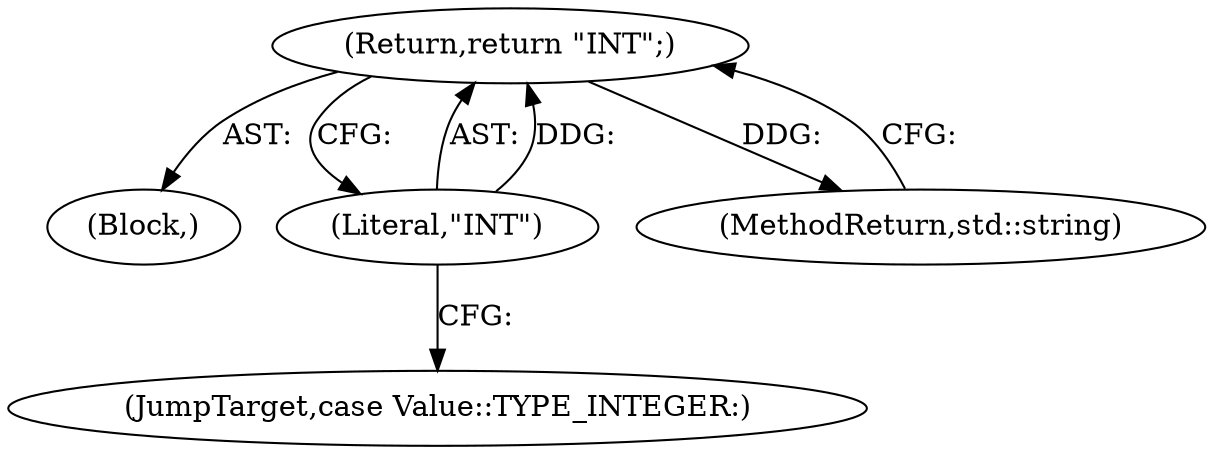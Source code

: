 digraph "1_Chrome_4ab22cfc619ee8ff17a8c50e289ec3b30731ceba_15@del" {
"1000113" [label="(Return,return \"INT\";)"];
"1000114" [label="(Literal,\"INT\")"];
"1000105" [label="(Block,)"];
"1000114" [label="(Literal,\"INT\")"];
"1000113" [label="(Return,return \"INT\";)"];
"1000112" [label="(JumpTarget,case Value::TYPE_INTEGER:)"];
"1000133" [label="(MethodReturn,std::string)"];
"1000113" -> "1000105"  [label="AST: "];
"1000113" -> "1000114"  [label="CFG: "];
"1000114" -> "1000113"  [label="AST: "];
"1000133" -> "1000113"  [label="CFG: "];
"1000113" -> "1000133"  [label="DDG: "];
"1000114" -> "1000113"  [label="DDG: "];
"1000114" -> "1000112"  [label="CFG: "];
}
